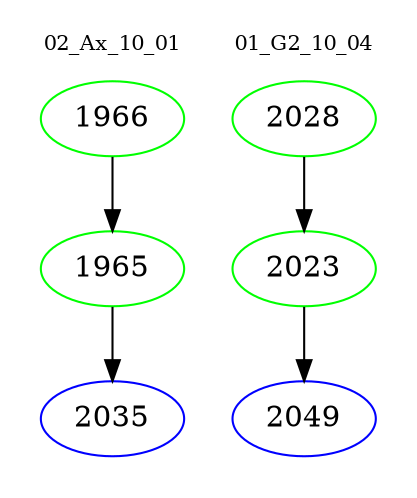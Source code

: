 digraph{
subgraph cluster_0 {
color = white
label = "02_Ax_10_01";
fontsize=10;
T0_1966 [label="1966", color="green"]
T0_1966 -> T0_1965 [color="black"]
T0_1965 [label="1965", color="green"]
T0_1965 -> T0_2035 [color="black"]
T0_2035 [label="2035", color="blue"]
}
subgraph cluster_1 {
color = white
label = "01_G2_10_04";
fontsize=10;
T1_2028 [label="2028", color="green"]
T1_2028 -> T1_2023 [color="black"]
T1_2023 [label="2023", color="green"]
T1_2023 -> T1_2049 [color="black"]
T1_2049 [label="2049", color="blue"]
}
}

